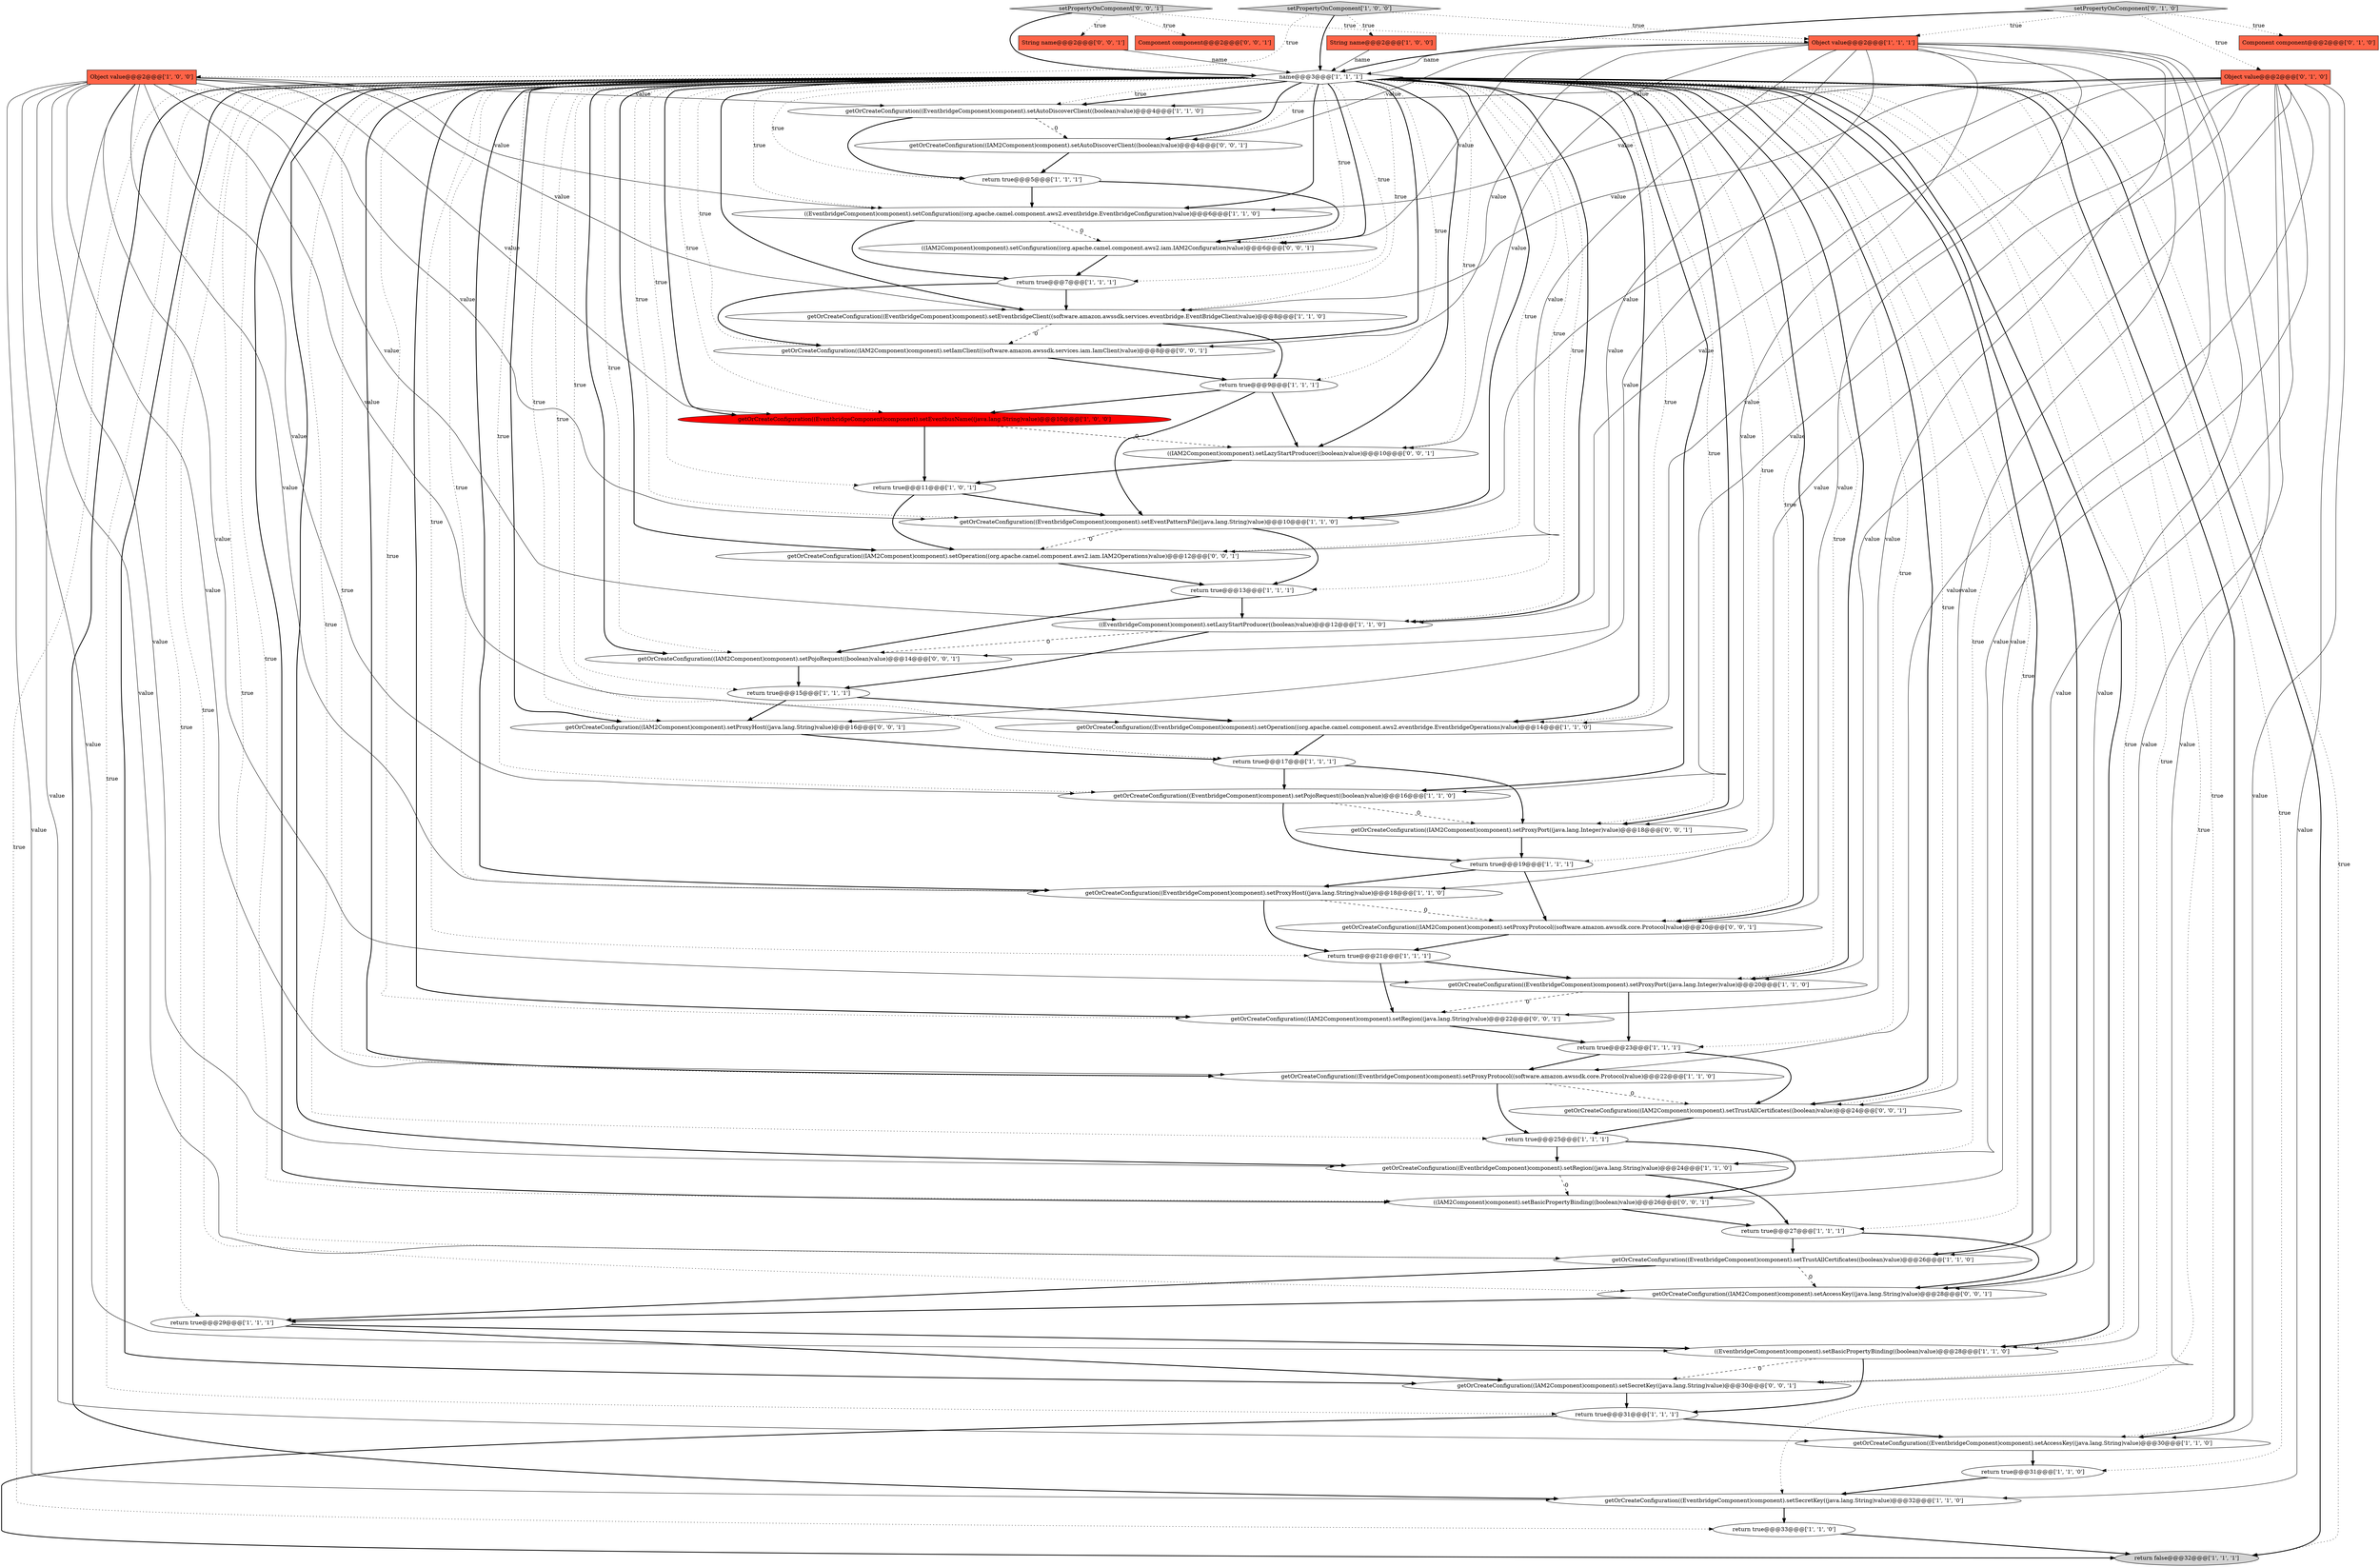 digraph {
45 [style = filled, label = "getOrCreateConfiguration((IAM2Component)component).setTrustAllCertificates((boolean)value)@@@24@@@['0', '0', '1']", fillcolor = white, shape = ellipse image = "AAA0AAABBB3BBB"];
19 [style = filled, label = "getOrCreateConfiguration((EventbridgeComponent)component).setAccessKey((java.lang.String)value)@@@30@@@['1', '1', '0']", fillcolor = white, shape = ellipse image = "AAA0AAABBB1BBB"];
27 [style = filled, label = "((EventbridgeComponent)component).setLazyStartProducer((boolean)value)@@@12@@@['1', '1', '0']", fillcolor = white, shape = ellipse image = "AAA0AAABBB1BBB"];
44 [style = filled, label = "getOrCreateConfiguration((IAM2Component)component).setProxyHost((java.lang.String)value)@@@16@@@['0', '0', '1']", fillcolor = white, shape = ellipse image = "AAA0AAABBB3BBB"];
48 [style = filled, label = "getOrCreateConfiguration((IAM2Component)component).setRegion((java.lang.String)value)@@@22@@@['0', '0', '1']", fillcolor = white, shape = ellipse image = "AAA0AAABBB3BBB"];
12 [style = filled, label = "getOrCreateConfiguration((EventbridgeComponent)component).setProxyPort((java.lang.Integer)value)@@@20@@@['1', '1', '0']", fillcolor = white, shape = ellipse image = "AAA0AAABBB1BBB"];
13 [style = filled, label = "return true@@@9@@@['1', '1', '1']", fillcolor = white, shape = ellipse image = "AAA0AAABBB1BBB"];
1 [style = filled, label = "getOrCreateConfiguration((EventbridgeComponent)component).setPojoRequest((boolean)value)@@@16@@@['1', '1', '0']", fillcolor = white, shape = ellipse image = "AAA0AAABBB1BBB"];
46 [style = filled, label = "getOrCreateConfiguration((IAM2Component)component).setProxyPort((java.lang.Integer)value)@@@18@@@['0', '0', '1']", fillcolor = white, shape = ellipse image = "AAA0AAABBB3BBB"];
9 [style = filled, label = "getOrCreateConfiguration((EventbridgeComponent)component).setSecretKey((java.lang.String)value)@@@32@@@['1', '1', '0']", fillcolor = white, shape = ellipse image = "AAA0AAABBB1BBB"];
11 [style = filled, label = "return true@@@13@@@['1', '1', '1']", fillcolor = white, shape = ellipse image = "AAA0AAABBB1BBB"];
36 [style = filled, label = "getOrCreateConfiguration((EventbridgeComponent)component).setAutoDiscoverClient((boolean)value)@@@4@@@['1', '1', '0']", fillcolor = white, shape = ellipse image = "AAA0AAABBB1BBB"];
33 [style = filled, label = "return false@@@32@@@['1', '1', '1']", fillcolor = lightgray, shape = ellipse image = "AAA0AAABBB1BBB"];
34 [style = filled, label = "return true@@@19@@@['1', '1', '1']", fillcolor = white, shape = ellipse image = "AAA0AAABBB1BBB"];
16 [style = filled, label = "return true@@@29@@@['1', '1', '1']", fillcolor = white, shape = ellipse image = "AAA0AAABBB1BBB"];
41 [style = filled, label = "((IAM2Component)component).setBasicPropertyBinding((boolean)value)@@@26@@@['0', '0', '1']", fillcolor = white, shape = ellipse image = "AAA0AAABBB3BBB"];
3 [style = filled, label = "return true@@@23@@@['1', '1', '1']", fillcolor = white, shape = ellipse image = "AAA0AAABBB1BBB"];
6 [style = filled, label = "getOrCreateConfiguration((EventbridgeComponent)component).setEventbridgeClient((software.amazon.awssdk.services.eventbridge.EventBridgeClient)value)@@@8@@@['1', '1', '0']", fillcolor = white, shape = ellipse image = "AAA0AAABBB1BBB"];
25 [style = filled, label = "getOrCreateConfiguration((EventbridgeComponent)component).setProxyProtocol((software.amazon.awssdk.core.Protocol)value)@@@22@@@['1', '1', '0']", fillcolor = white, shape = ellipse image = "AAA0AAABBB1BBB"];
42 [style = filled, label = "Component component@@@2@@@['0', '0', '1']", fillcolor = tomato, shape = box image = "AAA0AAABBB3BBB"];
22 [style = filled, label = "name@@@3@@@['1', '1', '1']", fillcolor = white, shape = diamond image = "AAA0AAABBB1BBB"];
15 [style = filled, label = "getOrCreateConfiguration((EventbridgeComponent)component).setTrustAllCertificates((boolean)value)@@@26@@@['1', '1', '0']", fillcolor = white, shape = ellipse image = "AAA0AAABBB1BBB"];
21 [style = filled, label = "getOrCreateConfiguration((EventbridgeComponent)component).setProxyHost((java.lang.String)value)@@@18@@@['1', '1', '0']", fillcolor = white, shape = ellipse image = "AAA0AAABBB1BBB"];
47 [style = filled, label = "getOrCreateConfiguration((IAM2Component)component).setSecretKey((java.lang.String)value)@@@30@@@['0', '0', '1']", fillcolor = white, shape = ellipse image = "AAA0AAABBB3BBB"];
24 [style = filled, label = "getOrCreateConfiguration((EventbridgeComponent)component).setEventPatternFile((java.lang.String)value)@@@10@@@['1', '1', '0']", fillcolor = white, shape = ellipse image = "AAA0AAABBB1BBB"];
50 [style = filled, label = "getOrCreateConfiguration((IAM2Component)component).setIamClient((software.amazon.awssdk.services.iam.IamClient)value)@@@8@@@['0', '0', '1']", fillcolor = white, shape = ellipse image = "AAA0AAABBB3BBB"];
52 [style = filled, label = "((IAM2Component)component).setConfiguration((org.apache.camel.component.aws2.iam.IAM2Configuration)value)@@@6@@@['0', '0', '1']", fillcolor = white, shape = ellipse image = "AAA0AAABBB3BBB"];
49 [style = filled, label = "String name@@@2@@@['0', '0', '1']", fillcolor = tomato, shape = box image = "AAA0AAABBB3BBB"];
18 [style = filled, label = "((EventbridgeComponent)component).setConfiguration((org.apache.camel.component.aws2.eventbridge.EventbridgeConfiguration)value)@@@6@@@['1', '1', '0']", fillcolor = white, shape = ellipse image = "AAA0AAABBB1BBB"];
55 [style = filled, label = "getOrCreateConfiguration((IAM2Component)component).setPojoRequest((boolean)value)@@@14@@@['0', '0', '1']", fillcolor = white, shape = ellipse image = "AAA0AAABBB3BBB"];
5 [style = filled, label = "return true@@@7@@@['1', '1', '1']", fillcolor = white, shape = ellipse image = "AAA0AAABBB1BBB"];
43 [style = filled, label = "getOrCreateConfiguration((IAM2Component)component).setAutoDiscoverClient((boolean)value)@@@4@@@['0', '0', '1']", fillcolor = white, shape = ellipse image = "AAA0AAABBB3BBB"];
31 [style = filled, label = "String name@@@2@@@['1', '0', '0']", fillcolor = tomato, shape = box image = "AAA0AAABBB1BBB"];
26 [style = filled, label = "((EventbridgeComponent)component).setBasicPropertyBinding((boolean)value)@@@28@@@['1', '1', '0']", fillcolor = white, shape = ellipse image = "AAA0AAABBB1BBB"];
17 [style = filled, label = "return true@@@5@@@['1', '1', '1']", fillcolor = white, shape = ellipse image = "AAA0AAABBB1BBB"];
30 [style = filled, label = "return true@@@15@@@['1', '1', '1']", fillcolor = white, shape = ellipse image = "AAA0AAABBB1BBB"];
56 [style = filled, label = "getOrCreateConfiguration((IAM2Component)component).setProxyProtocol((software.amazon.awssdk.core.Protocol)value)@@@20@@@['0', '0', '1']", fillcolor = white, shape = ellipse image = "AAA0AAABBB3BBB"];
0 [style = filled, label = "return true@@@27@@@['1', '1', '1']", fillcolor = white, shape = ellipse image = "AAA0AAABBB1BBB"];
20 [style = filled, label = "getOrCreateConfiguration((EventbridgeComponent)component).setOperation((org.apache.camel.component.aws2.eventbridge.EventbridgeOperations)value)@@@14@@@['1', '1', '0']", fillcolor = white, shape = ellipse image = "AAA0AAABBB1BBB"];
4 [style = filled, label = "setPropertyOnComponent['1', '0', '0']", fillcolor = lightgray, shape = diamond image = "AAA0AAABBB1BBB"];
51 [style = filled, label = "setPropertyOnComponent['0', '0', '1']", fillcolor = lightgray, shape = diamond image = "AAA0AAABBB3BBB"];
23 [style = filled, label = "Object value@@@2@@@['1', '0', '0']", fillcolor = tomato, shape = box image = "AAA0AAABBB1BBB"];
14 [style = filled, label = "return true@@@25@@@['1', '1', '1']", fillcolor = white, shape = ellipse image = "AAA0AAABBB1BBB"];
40 [style = filled, label = "Component component@@@2@@@['0', '1', '0']", fillcolor = tomato, shape = box image = "AAA0AAABBB2BBB"];
37 [style = filled, label = "return true@@@17@@@['1', '1', '1']", fillcolor = white, shape = ellipse image = "AAA0AAABBB1BBB"];
54 [style = filled, label = "getOrCreateConfiguration((IAM2Component)component).setOperation((org.apache.camel.component.aws2.iam.IAM2Operations)value)@@@12@@@['0', '0', '1']", fillcolor = white, shape = ellipse image = "AAA0AAABBB3BBB"];
53 [style = filled, label = "((IAM2Component)component).setLazyStartProducer((boolean)value)@@@10@@@['0', '0', '1']", fillcolor = white, shape = ellipse image = "AAA0AAABBB3BBB"];
10 [style = filled, label = "return true@@@11@@@['1', '0', '1']", fillcolor = white, shape = ellipse image = "AAA0AAABBB1BBB"];
57 [style = filled, label = "getOrCreateConfiguration((IAM2Component)component).setAccessKey((java.lang.String)value)@@@28@@@['0', '0', '1']", fillcolor = white, shape = ellipse image = "AAA0AAABBB3BBB"];
32 [style = filled, label = "Object value@@@2@@@['1', '1', '1']", fillcolor = tomato, shape = box image = "AAA0AAABBB1BBB"];
2 [style = filled, label = "getOrCreateConfiguration((EventbridgeComponent)component).setEventbusName((java.lang.String)value)@@@10@@@['1', '0', '0']", fillcolor = red, shape = ellipse image = "AAA1AAABBB1BBB"];
7 [style = filled, label = "return true@@@21@@@['1', '1', '1']", fillcolor = white, shape = ellipse image = "AAA0AAABBB1BBB"];
35 [style = filled, label = "return true@@@31@@@['1', '1', '1']", fillcolor = white, shape = ellipse image = "AAA0AAABBB1BBB"];
29 [style = filled, label = "return true@@@31@@@['1', '1', '0']", fillcolor = white, shape = ellipse image = "AAA0AAABBB1BBB"];
38 [style = filled, label = "Object value@@@2@@@['0', '1', '0']", fillcolor = tomato, shape = box image = "AAA0AAABBB2BBB"];
39 [style = filled, label = "setPropertyOnComponent['0', '1', '0']", fillcolor = lightgray, shape = diamond image = "AAA0AAABBB2BBB"];
28 [style = filled, label = "getOrCreateConfiguration((EventbridgeComponent)component).setRegion((java.lang.String)value)@@@24@@@['1', '1', '0']", fillcolor = white, shape = ellipse image = "AAA0AAABBB1BBB"];
8 [style = filled, label = "return true@@@33@@@['1', '1', '0']", fillcolor = white, shape = ellipse image = "AAA0AAABBB1BBB"];
38->9 [style = solid, label="value"];
41->0 [style = bold, label=""];
32->43 [style = solid, label="value"];
22->15 [style = bold, label=""];
48->3 [style = bold, label=""];
46->34 [style = bold, label=""];
32->54 [style = solid, label="value"];
30->20 [style = bold, label=""];
23->36 [style = solid, label="value"];
10->24 [style = bold, label=""];
10->54 [style = bold, label=""];
15->57 [style = dashed, label="0"];
32->44 [style = solid, label="value"];
14->28 [style = bold, label=""];
25->14 [style = bold, label=""];
7->48 [style = bold, label=""];
38->19 [style = solid, label="value"];
28->41 [style = dashed, label="0"];
0->15 [style = bold, label=""];
22->14 [style = dotted, label="true"];
23->1 [style = solid, label="value"];
28->0 [style = bold, label=""];
49->22 [style = solid, label="name"];
51->42 [style = dotted, label="true"];
24->11 [style = bold, label=""];
22->16 [style = dotted, label="true"];
22->47 [style = bold, label=""];
22->57 [style = bold, label=""];
6->50 [style = dashed, label="0"];
26->35 [style = bold, label=""];
57->16 [style = bold, label=""];
20->37 [style = bold, label=""];
11->27 [style = bold, label=""];
18->52 [style = dashed, label="0"];
22->35 [style = dotted, label="true"];
36->17 [style = bold, label=""];
22->44 [style = dotted, label="true"];
56->7 [style = bold, label=""];
22->54 [style = dotted, label="true"];
38->27 [style = solid, label="value"];
23->2 [style = solid, label="value"];
22->25 [style = bold, label=""];
23->28 [style = solid, label="value"];
22->29 [style = dotted, label="true"];
22->46 [style = dotted, label="true"];
22->33 [style = bold, label=""];
22->19 [style = dotted, label="true"];
22->46 [style = bold, label=""];
31->22 [style = solid, label="name"];
23->25 [style = solid, label="value"];
23->18 [style = solid, label="value"];
22->0 [style = dotted, label="true"];
4->23 [style = dotted, label="true"];
23->27 [style = solid, label="value"];
22->7 [style = dotted, label="true"];
22->9 [style = bold, label=""];
32->50 [style = solid, label="value"];
38->26 [style = solid, label="value"];
27->30 [style = bold, label=""];
37->1 [style = bold, label=""];
16->26 [style = bold, label=""];
22->43 [style = bold, label=""];
22->33 [style = dotted, label="true"];
22->43 [style = dotted, label="true"];
22->50 [style = bold, label=""];
22->41 [style = bold, label=""];
26->47 [style = dashed, label="0"];
22->24 [style = dotted, label="true"];
9->8 [style = bold, label=""];
22->53 [style = dotted, label="true"];
39->22 [style = bold, label=""];
32->55 [style = solid, label="value"];
22->18 [style = bold, label=""];
52->5 [style = bold, label=""];
45->14 [style = bold, label=""];
22->20 [style = dotted, label="true"];
37->46 [style = bold, label=""];
5->6 [style = bold, label=""];
22->20 [style = bold, label=""];
38->24 [style = solid, label="value"];
1->46 [style = dashed, label="0"];
22->13 [style = dotted, label="true"];
32->53 [style = solid, label="value"];
38->28 [style = solid, label="value"];
21->7 [style = bold, label=""];
39->40 [style = dotted, label="true"];
22->54 [style = bold, label=""];
44->37 [style = bold, label=""];
21->56 [style = dashed, label="0"];
22->9 [style = dotted, label="true"];
4->32 [style = dotted, label="true"];
53->10 [style = bold, label=""];
12->48 [style = dashed, label="0"];
38->20 [style = solid, label="value"];
4->22 [style = bold, label=""];
27->55 [style = dashed, label="0"];
30->44 [style = bold, label=""];
22->6 [style = bold, label=""];
22->44 [style = bold, label=""];
38->1 [style = solid, label="value"];
22->21 [style = dotted, label="true"];
22->26 [style = bold, label=""];
8->33 [style = bold, label=""];
17->52 [style = bold, label=""];
0->57 [style = bold, label=""];
54->11 [style = bold, label=""];
22->18 [style = dotted, label="true"];
22->2 [style = bold, label=""];
13->24 [style = bold, label=""];
22->45 [style = bold, label=""];
22->19 [style = bold, label=""];
22->48 [style = bold, label=""];
22->50 [style = dotted, label="true"];
38->18 [style = solid, label="value"];
19->29 [style = bold, label=""];
3->45 [style = bold, label=""];
32->41 [style = solid, label="value"];
22->25 [style = dotted, label="true"];
23->12 [style = solid, label="value"];
23->21 [style = solid, label="value"];
22->55 [style = bold, label=""];
51->49 [style = dotted, label="true"];
22->37 [style = dotted, label="true"];
22->28 [style = bold, label=""];
23->24 [style = solid, label="value"];
50->13 [style = bold, label=""];
22->56 [style = dotted, label="true"];
2->10 [style = bold, label=""];
32->57 [style = solid, label="value"];
34->56 [style = bold, label=""];
22->5 [style = dotted, label="true"];
43->17 [style = bold, label=""];
22->1 [style = dotted, label="true"];
1->34 [style = bold, label=""];
55->30 [style = bold, label=""];
22->26 [style = dotted, label="true"];
23->20 [style = solid, label="value"];
32->56 [style = solid, label="value"];
4->31 [style = dotted, label="true"];
22->41 [style = dotted, label="true"];
6->13 [style = bold, label=""];
25->45 [style = dashed, label="0"];
22->27 [style = dotted, label="true"];
22->3 [style = dotted, label="true"];
22->48 [style = dotted, label="true"];
22->36 [style = dotted, label="true"];
38->6 [style = solid, label="value"];
38->25 [style = solid, label="value"];
12->3 [style = bold, label=""];
11->55 [style = bold, label=""];
22->1 [style = bold, label=""];
38->12 [style = solid, label="value"];
22->15 [style = dotted, label="true"];
14->41 [style = bold, label=""];
34->21 [style = bold, label=""];
13->2 [style = bold, label=""];
32->22 [style = solid, label="name"];
22->34 [style = dotted, label="true"];
38->21 [style = solid, label="value"];
22->10 [style = dotted, label="true"];
22->56 [style = bold, label=""];
22->57 [style = dotted, label="true"];
13->53 [style = bold, label=""];
7->12 [style = bold, label=""];
3->25 [style = bold, label=""];
16->47 [style = bold, label=""];
22->52 [style = bold, label=""];
39->38 [style = dotted, label="true"];
29->9 [style = bold, label=""];
38->36 [style = solid, label="value"];
32->52 [style = solid, label="value"];
22->47 [style = dotted, label="true"];
22->21 [style = bold, label=""];
22->28 [style = dotted, label="true"];
35->19 [style = bold, label=""];
35->33 [style = bold, label=""];
22->11 [style = dotted, label="true"];
22->55 [style = dotted, label="true"];
38->15 [style = solid, label="value"];
15->16 [style = bold, label=""];
22->6 [style = dotted, label="true"];
47->35 [style = bold, label=""];
36->43 [style = dashed, label="0"];
32->46 [style = solid, label="value"];
22->45 [style = dotted, label="true"];
22->12 [style = dotted, label="true"];
22->2 [style = dotted, label="true"];
23->26 [style = solid, label="value"];
23->19 [style = solid, label="value"];
2->53 [style = dashed, label="0"];
22->52 [style = dotted, label="true"];
32->48 [style = solid, label="value"];
22->8 [style = dotted, label="true"];
22->53 [style = bold, label=""];
24->54 [style = dashed, label="0"];
39->32 [style = dotted, label="true"];
22->27 [style = bold, label=""];
22->12 [style = bold, label=""];
18->5 [style = bold, label=""];
22->36 [style = bold, label=""];
51->22 [style = bold, label=""];
23->6 [style = solid, label="value"];
23->15 [style = solid, label="value"];
32->47 [style = solid, label="value"];
23->9 [style = solid, label="value"];
22->17 [style = dotted, label="true"];
22->24 [style = bold, label=""];
22->30 [style = dotted, label="true"];
5->50 [style = bold, label=""];
51->32 [style = dotted, label="true"];
17->18 [style = bold, label=""];
32->45 [style = solid, label="value"];
}
